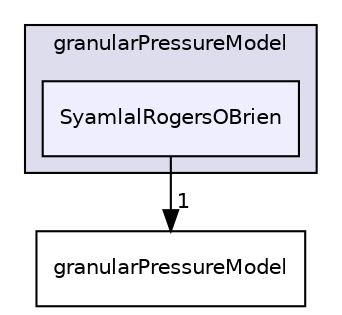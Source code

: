 digraph "SyamlalRogersOBrien" {
  bgcolor=transparent;
  compound=true
  node [ fontsize="10", fontname="Helvetica"];
  edge [ labelfontsize="10", labelfontname="Helvetica"];
  subgraph clusterdir_1503f8fc1b830899aa2b8670bb996155 {
    graph [ bgcolor="#ddddee", pencolor="black", label="granularPressureModel" fontname="Helvetica", fontsize="10", URL="dir_1503f8fc1b830899aa2b8670bb996155.html"]
  dir_96fe1f9bab261dad22461099bda996df [shape=box, label="SyamlalRogersOBrien", style="filled", fillcolor="#eeeeff", pencolor="black", URL="dir_96fe1f9bab261dad22461099bda996df.html"];
  }
  dir_9b5ffa1c4a4d11a0dd244298fc6b72aa [shape=box label="granularPressureModel" URL="dir_9b5ffa1c4a4d11a0dd244298fc6b72aa.html"];
  dir_96fe1f9bab261dad22461099bda996df->dir_9b5ffa1c4a4d11a0dd244298fc6b72aa [headlabel="1", labeldistance=1.5 headhref="dir_000192_000102.html"];
}

